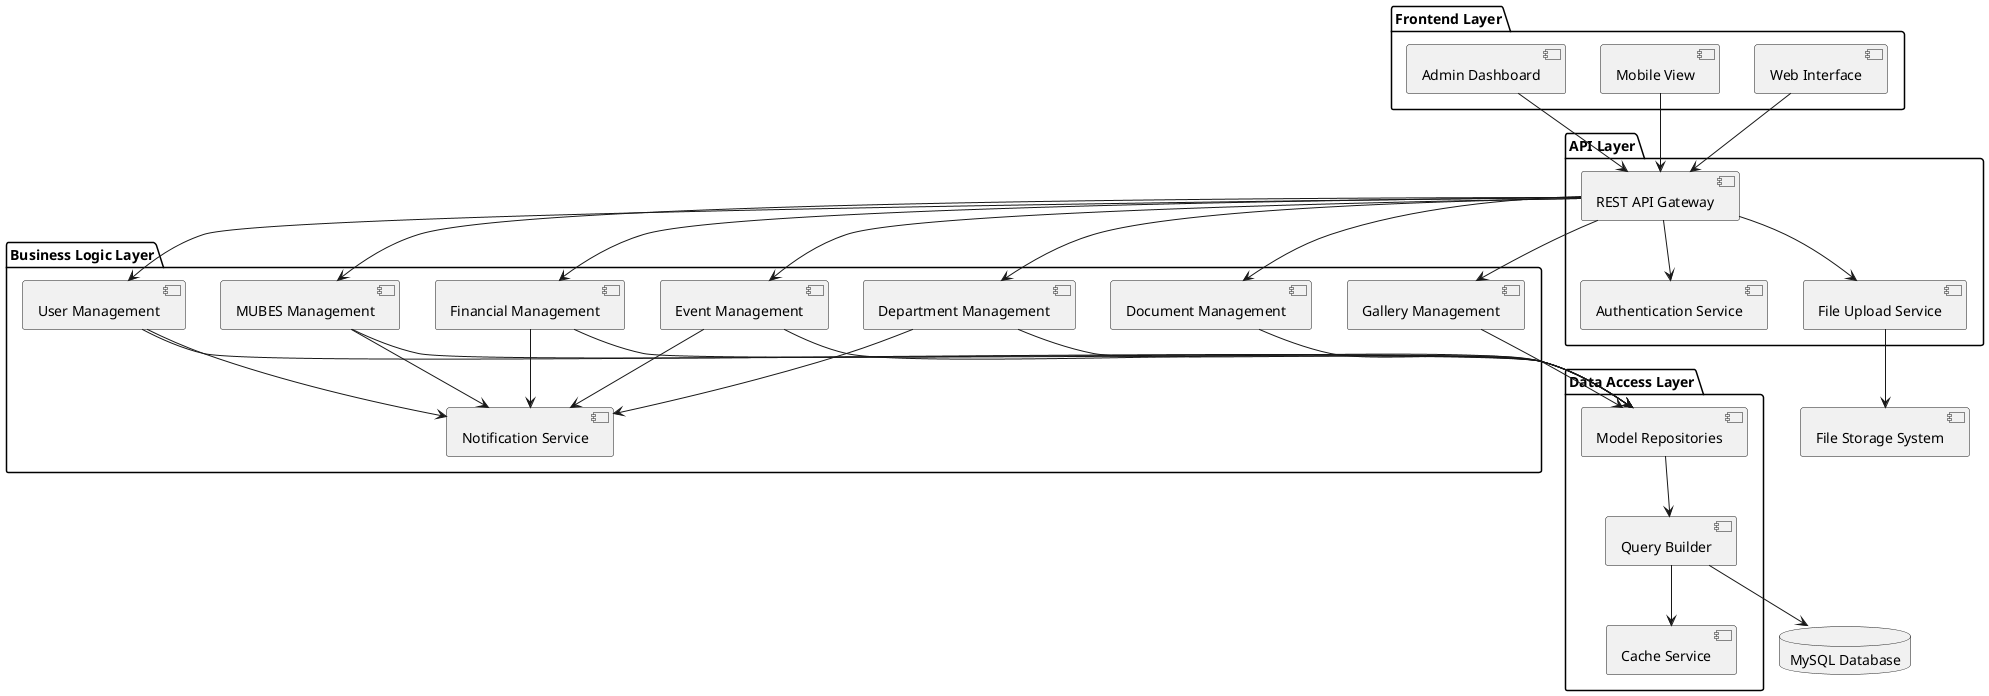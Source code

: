 ```plantuml
@startuml IKA_SMADA_Pangkep_Component_Diagram

package "Frontend Layer" {
  [Web Interface] as web
  [Mobile View] as mobile
  [Admin Dashboard] as admin
}

package "API Layer" {
  [REST API Gateway] as api
  [Authentication Service] as auth
  [File Upload Service] as upload
}

package "Business Logic Layer" {
  [User Management] as userMgmt
  [Department Management] as deptMgmt
  [Event Management] as eventMgmt
  [Gallery Management] as galleryMgmt
  [Document Management] as docMgmt
  [Financial Management] as financeMgmt
  [MUBES Management] as mubesMgmt
  [Notification Service] as notifSvc
}

package "Data Access Layer" {
  [Query Builder] as query
  [Model Repositories] as repo
  [Cache Service] as cache
}

database "MySQL Database" as db

web --> api
mobile --> api
admin --> api

api --> auth
api --> upload
api --> userMgmt
api --> deptMgmt
api --> eventMgmt
api --> galleryMgmt
api --> docMgmt
api --> financeMgmt
api --> mubesMgmt

userMgmt --> notifSvc
deptMgmt --> notifSvc
eventMgmt --> notifSvc
financeMgmt --> notifSvc
mubesMgmt --> notifSvc

userMgmt --> repo
deptMgmt --> repo
eventMgmt --> repo
galleryMgmt --> repo
docMgmt --> repo
financeMgmt --> repo
mubesMgmt --> repo

repo --> query
query --> cache
query --> db

upload --> [File Storage System]

@enduml
```